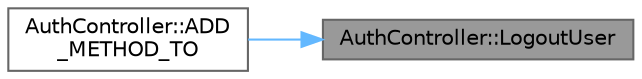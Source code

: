 digraph "AuthController::LogoutUser"
{
 // LATEX_PDF_SIZE
  bgcolor="transparent";
  edge [fontname=Helvetica,fontsize=10,labelfontname=Helvetica,labelfontsize=10];
  node [fontname=Helvetica,fontsize=10,shape=box,height=0.2,width=0.4];
  rankdir="RL";
  Node1 [id="Node000001",label="AuthController::LogoutUser",height=0.2,width=0.4,color="gray40", fillcolor="grey60", style="filled", fontcolor="black",tooltip="Обрабатывает запрос на выход пользователя из системы."];
  Node1 -> Node2 [id="edge1_Node000001_Node000002",dir="back",color="steelblue1",style="solid",tooltip=" "];
  Node2 [id="Node000002",label="AuthController::ADD\l_METHOD_TO",height=0.2,width=0.4,color="grey40", fillcolor="white", style="filled",URL="$class_auth_controller.html#aa134ebbaeb2ce0697be989f576ab2c44",tooltip="Регистрирует метод LogoutUser для обработки POST-запросов на маршруте AUTH_LOGOUT."];
}
